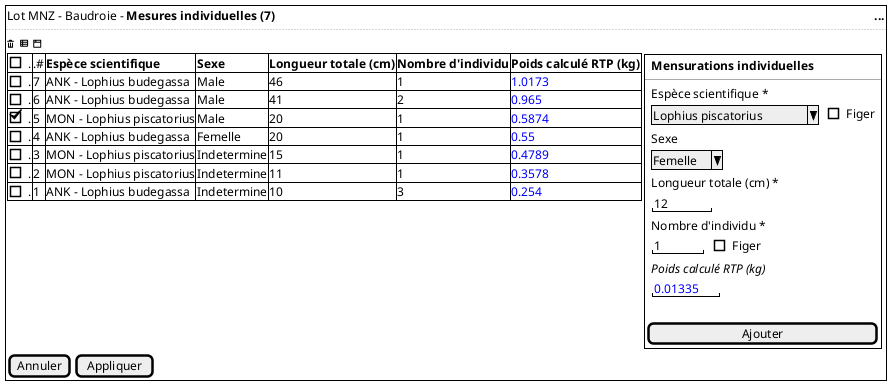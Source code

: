 @startsalt
 {+
  { Lot MNZ - Baudroie - <b>Mesures individuelles (7) | . | . |. |. |. |. |. |. |. |. |. |. |. |. |. |. |. |. |. |. |. |. |. |. |. |. |. |. |. |. |. |. |. |. |. |. |. |. |. |. |. |. |. |. |. |. |. |. |. |. |. |. |. |. |. |. |. |. |. |. |. |. |. |. |. |. |. |. |. |. |. |. |. |. |. |. |. |. |. |. |. |. |. |. |. |. |. |. |. |. |. |. |. |. |. |. |. |. |. |. |. |. |. |. |. |. |. |. |. |. |. |. |. |. |<b> ...}
  ..
  <&trash> <&spreadsheet> <&browser>

  {
	{#
      [].| .# | <b>Espèce scientifique | <b>Sexe | <b>Longueur totale (cm) | <b>Nombre d'individu | <b>Poids calculé RTP (kg)
      [].| 7 | ANK - Lophius budegassa   | Male | 46 | 1 | <color:blue>1.0173
      [].| 6 | ANK - Lophius budegassa   | Male | 41 | 2 |<color:blue>0.965
      [X].| 5 | MON - Lophius piscatorius | Male | 20 | 1 | <color:blue>0.5874
      [].| 4 | ANK - Lophius budegassa   | Femelle | 20 | 1 | <color:blue>0.55
      [].| 3 | MON - Lophius piscatorius | Indetermine | 15 | 1 | <color:blue>0.4789
      [].| 2 | MON - Lophius piscatorius | Indetermine | 11 | 1 | <color:blue>0.3578
      [].| 1 | ANK - Lophius budegassa   | Indetermine | 10 | 3 | <color:blue>0.254
    } |

    {
      {+
        { | . |  <b>Mensurations individuelles| }

        --
        { | . | Espèce scientifique *  | . }
        { | . | ^Lophius piscatorius^   | .  | [ ] Figer }

        { | . | Sexe  | . }
        { | . | ^Femelle^  }

        { | . | Longueur totale (cm) * | .  }
        { | . | "   12  "  }

        { | . | Nombre d'individu * | .  }
        { | . | "   1  "  | .  | [ ] Figer }

        { | . | <i>Poids calculé RTP (kg)  | . }
        { | . | "<color:blue>0.01335 " | .  }
        .
        { [                     Ajouter] }
        }
     }
    }
    {[Annuler] | [Appliquer]}
  }
@endsalt
